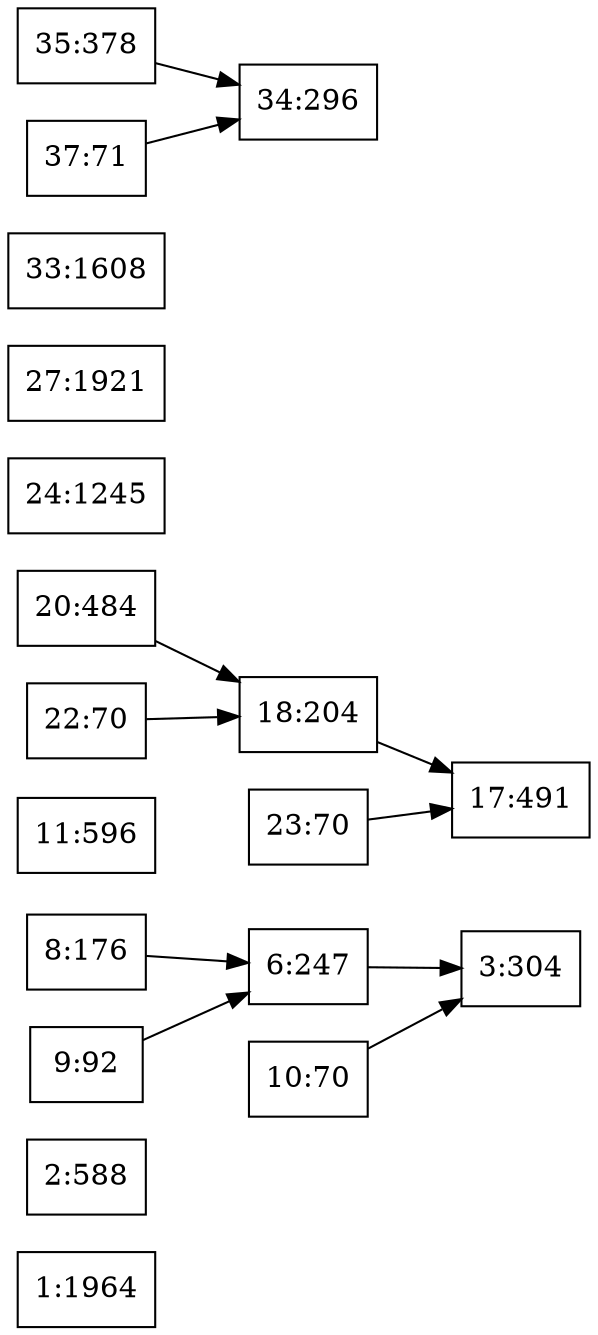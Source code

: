 digraph g { 
	rankdir = LR 
	1 [shape=box, label="1:1964"] 
	2 [shape=box, label="2:588"] 
	3 [shape=box, label="3:304"] 
	6 [shape=box, label="6:247"] 
	6 -> 3
	8 [shape=box, label="8:176"] 
	8 -> 6
	9 [shape=box, label="9:92"] 
	9 -> 6
	10 [shape=box, label="10:70"] 
	10 -> 3
	11 [shape=box, label="11:596"] 
	17 [shape=box, label="17:491"] 
	18 [shape=box, label="18:204"] 
	18 -> 17
	20 [shape=box, label="20:484"] 
	20 -> 18
	22 [shape=box, label="22:70"] 
	22 -> 18
	23 [shape=box, label="23:70"] 
	23 -> 17
	24 [shape=box, label="24:1245"] 
	27 [shape=box, label="27:1921"] 
	33 [shape=box, label="33:1608"] 
	34 [shape=box, label="34:296"] 
	35 [shape=box, label="35:378"] 
	35 -> 34
	37 [shape=box, label="37:71"] 
	37 -> 34
} 

